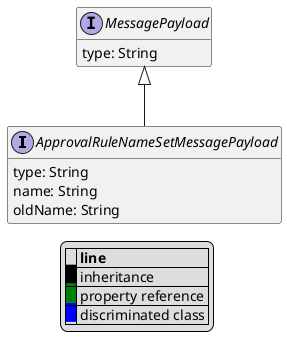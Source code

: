 @startuml

hide empty fields
hide empty methods
legend
|= |= line |
|<back:black>   </back>| inheritance |
|<back:green>   </back>| property reference |
|<back:blue>   </back>| discriminated class |
endlegend
interface ApprovalRuleNameSetMessagePayload [[ApprovalRuleNameSetMessagePayload.svg]] extends MessagePayload {
    type: String
    name: String
    oldName: String
}
interface MessagePayload [[MessagePayload.svg]]  {
    type: String
}





@enduml
